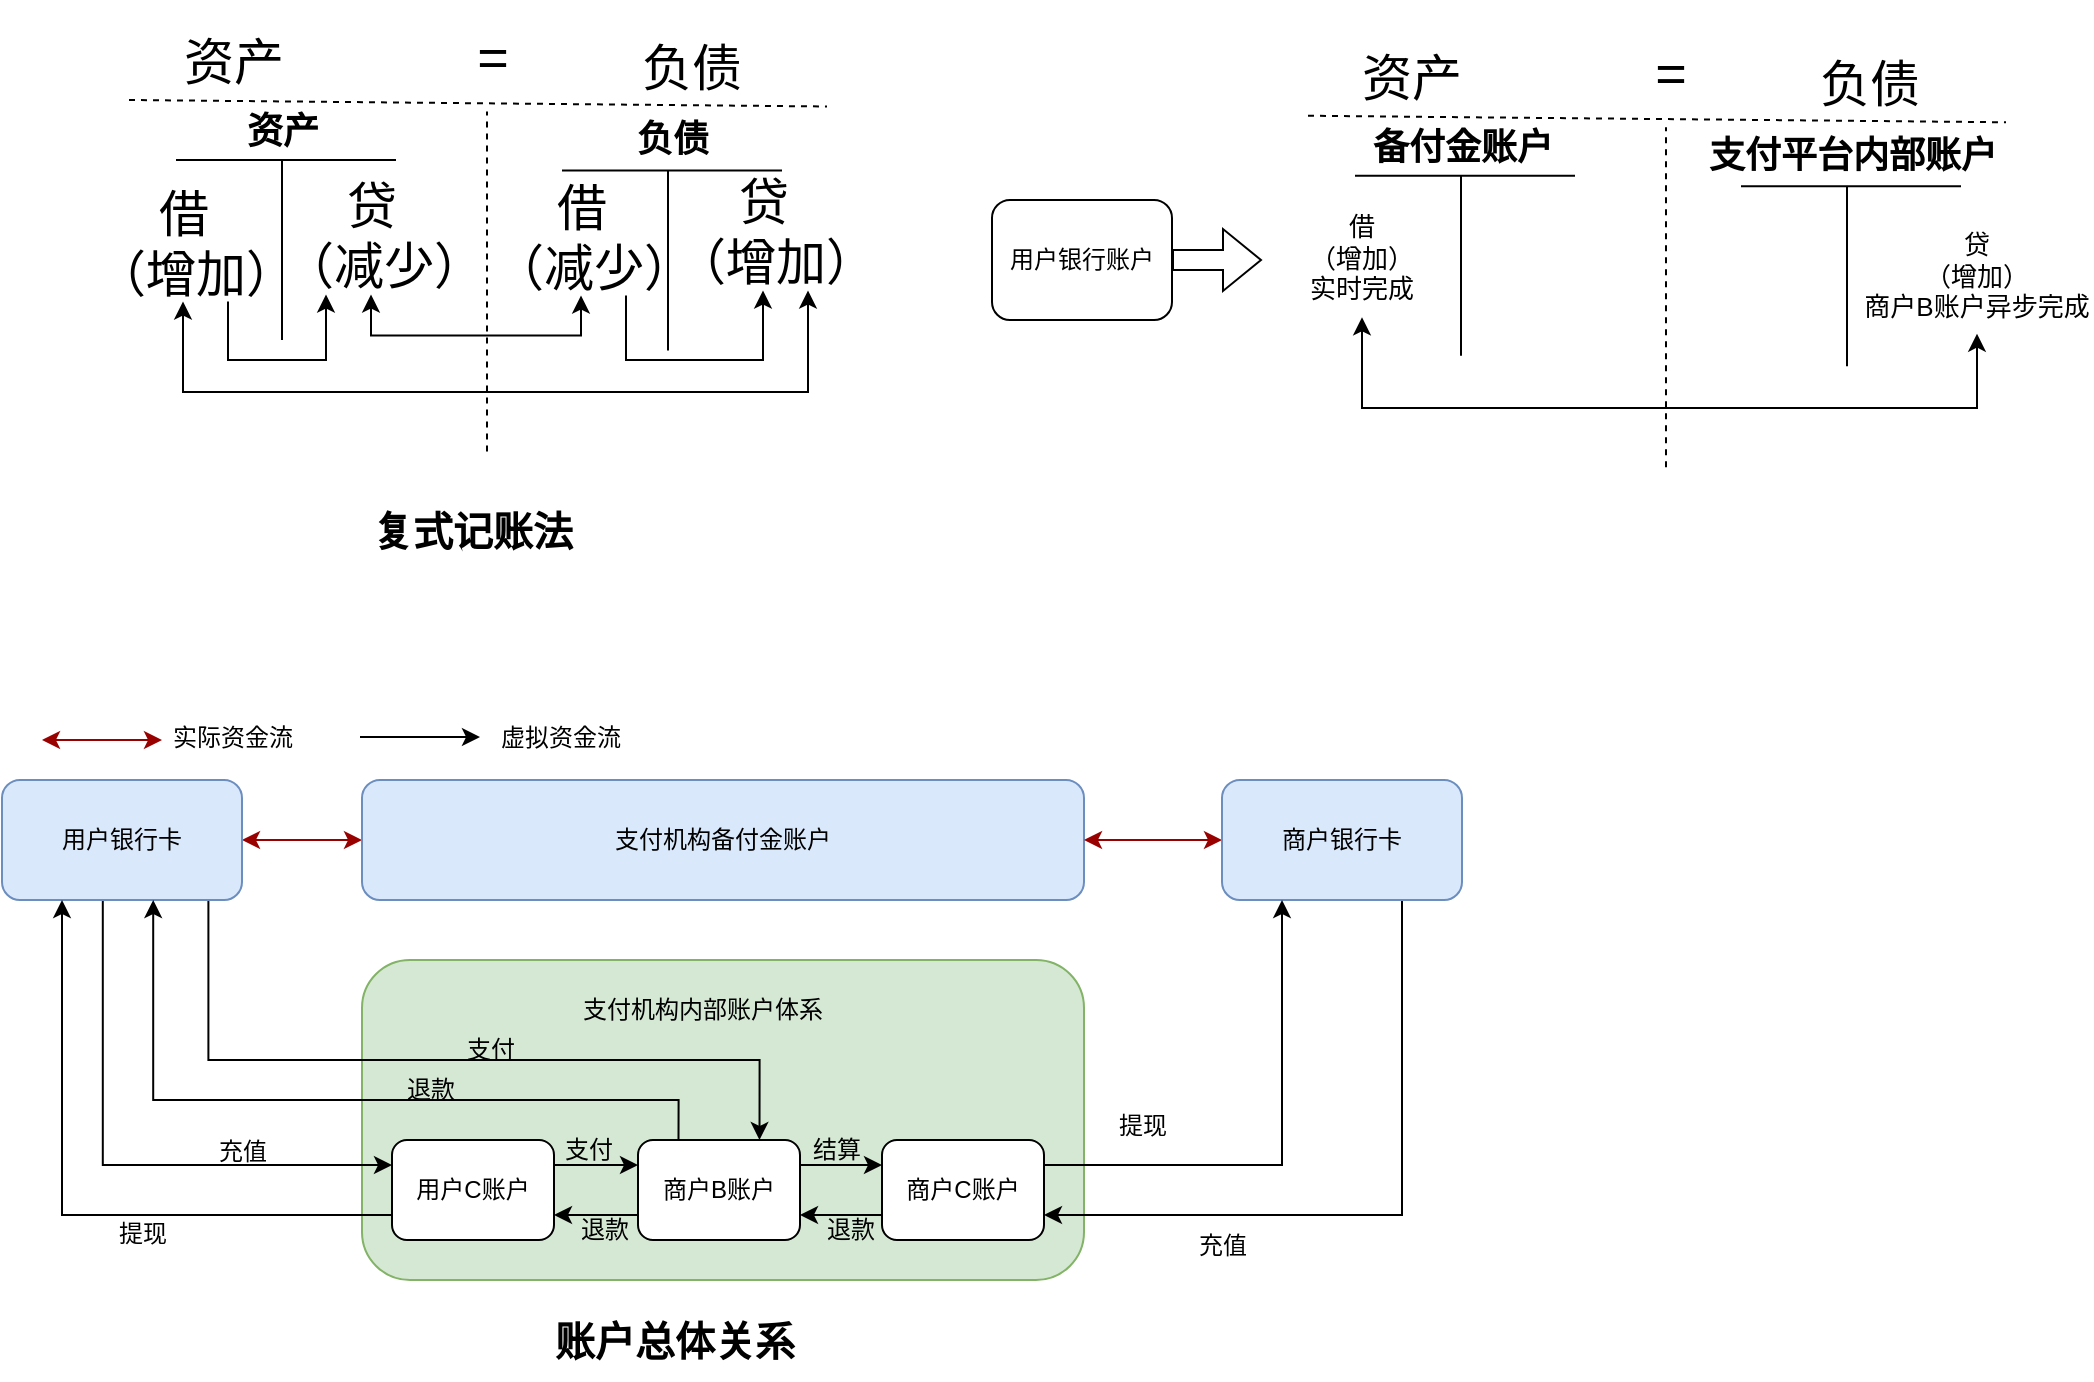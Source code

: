 <mxfile version="24.7.7">
  <diagram name="第 1 页" id="7SsCVHw0W15NpyXnOUrb">
    <mxGraphModel dx="-2128" dy="732" grid="1" gridSize="10" guides="1" tooltips="1" connect="1" arrows="1" fold="1" page="1" pageScale="1" pageWidth="827" pageHeight="1169" math="0" shadow="0">
      <root>
        <mxCell id="0" />
        <mxCell id="1" parent="0" />
        <mxCell id="EodZ2tuuJ1Xo54SDkZiC-15" value="" style="rounded=1;whiteSpace=wrap;html=1;fillColor=#d5e8d4;strokeColor=#82b366;" vertex="1" parent="1">
          <mxGeometry x="3560" y="510" width="361" height="160" as="geometry" />
        </mxCell>
        <mxCell id="EodZ2tuuJ1Xo54SDkZiC-1" value="资产" style="rounded=0;whiteSpace=wrap;html=1;fillColor=none;strokeColor=none;fontSize=25;" vertex="1" parent="1">
          <mxGeometry x="3435.5" y="30" width="120" height="60" as="geometry" />
        </mxCell>
        <mxCell id="EodZ2tuuJ1Xo54SDkZiC-2" value="负债" style="rounded=0;whiteSpace=wrap;html=1;fillColor=none;strokeColor=none;fontSize=25;" vertex="1" parent="1">
          <mxGeometry x="3664.5" y="33.25" width="120" height="60" as="geometry" />
        </mxCell>
        <mxCell id="EodZ2tuuJ1Xo54SDkZiC-3" value="" style="endArrow=none;html=1;rounded=0;exitX=0;exitY=1;exitDx=0;exitDy=0;entryX=1;entryY=1;entryDx=0;entryDy=0;dashed=1;" edge="1" parent="1">
          <mxGeometry width="50" height="50" relative="1" as="geometry">
            <mxPoint x="3443.5" y="80" as="sourcePoint" />
            <mxPoint x="3792.5" y="83.25" as="targetPoint" />
          </mxGeometry>
        </mxCell>
        <mxCell id="EodZ2tuuJ1Xo54SDkZiC-4" value="=" style="text;html=1;align=center;verticalAlign=middle;resizable=0;points=[];autosize=1;strokeColor=none;fillColor=none;fontSize=27;" vertex="1" parent="1">
          <mxGeometry x="3604.5" y="33.75" width="40" height="50" as="geometry" />
        </mxCell>
        <mxCell id="EodZ2tuuJ1Xo54SDkZiC-5" style="edgeStyle=orthogonalEdgeStyle;rounded=0;orthogonalLoop=1;jettySize=auto;html=1;exitX=0.5;exitY=1;exitDx=0;exitDy=0;entryX=0.75;entryY=1;entryDx=0;entryDy=0;endArrow=classic;endFill=1;startArrow=classic;startFill=1;" edge="1" parent="1" source="EodZ2tuuJ1Xo54SDkZiC-6" target="EodZ2tuuJ1Xo54SDkZiC-11">
          <mxGeometry relative="1" as="geometry">
            <Array as="points">
              <mxPoint x="3471" y="226" />
              <mxPoint x="3783" y="226" />
            </Array>
          </mxGeometry>
        </mxCell>
        <mxCell id="EodZ2tuuJ1Xo54SDkZiC-57" style="edgeStyle=orthogonalEdgeStyle;rounded=0;orthogonalLoop=1;jettySize=auto;html=1;exitX=0.75;exitY=1;exitDx=0;exitDy=0;entryX=0.25;entryY=1;entryDx=0;entryDy=0;" edge="1" parent="1" source="EodZ2tuuJ1Xo54SDkZiC-6" target="EodZ2tuuJ1Xo54SDkZiC-7">
          <mxGeometry relative="1" as="geometry">
            <Array as="points">
              <mxPoint x="3493" y="210" />
              <mxPoint x="3542" y="210" />
            </Array>
          </mxGeometry>
        </mxCell>
        <mxCell id="EodZ2tuuJ1Xo54SDkZiC-6" value="借&lt;div&gt;（增加）&lt;/div&gt;" style="rounded=0;whiteSpace=wrap;html=1;fillColor=none;strokeColor=none;fontSize=25;" vertex="1" parent="1">
          <mxGeometry x="3425.5" y="120.75" width="90" height="60" as="geometry" />
        </mxCell>
        <mxCell id="EodZ2tuuJ1Xo54SDkZiC-7" value="贷&lt;div&gt;（减少）&lt;/div&gt;" style="rounded=0;whiteSpace=wrap;html=1;fillColor=none;strokeColor=none;fontSize=25;" vertex="1" parent="1">
          <mxGeometry x="3519.5" y="117.25" width="90" height="60" as="geometry" />
        </mxCell>
        <mxCell id="EodZ2tuuJ1Xo54SDkZiC-8" value="" style="endArrow=none;html=1;rounded=0;dashed=1;" edge="1" parent="1">
          <mxGeometry width="50" height="50" relative="1" as="geometry">
            <mxPoint x="3622.5" y="255.75" as="sourcePoint" />
            <mxPoint x="3622.5" y="85.75" as="targetPoint" />
          </mxGeometry>
        </mxCell>
        <mxCell id="EodZ2tuuJ1Xo54SDkZiC-9" style="edgeStyle=orthogonalEdgeStyle;rounded=0;orthogonalLoop=1;jettySize=auto;html=1;exitX=0.5;exitY=1;exitDx=0;exitDy=0;entryX=0.5;entryY=1;entryDx=0;entryDy=0;startArrow=classic;startFill=1;" edge="1" parent="1" source="EodZ2tuuJ1Xo54SDkZiC-10" target="EodZ2tuuJ1Xo54SDkZiC-7">
          <mxGeometry relative="1" as="geometry" />
        </mxCell>
        <mxCell id="EodZ2tuuJ1Xo54SDkZiC-58" style="edgeStyle=orthogonalEdgeStyle;rounded=0;orthogonalLoop=1;jettySize=auto;html=1;exitX=0.75;exitY=1;exitDx=0;exitDy=0;entryX=0.5;entryY=1;entryDx=0;entryDy=0;" edge="1" parent="1" source="EodZ2tuuJ1Xo54SDkZiC-10" target="EodZ2tuuJ1Xo54SDkZiC-11">
          <mxGeometry relative="1" as="geometry">
            <Array as="points">
              <mxPoint x="3692" y="210" />
              <mxPoint x="3761" y="210" />
            </Array>
          </mxGeometry>
        </mxCell>
        <mxCell id="EodZ2tuuJ1Xo54SDkZiC-10" value="借&lt;div&gt;（减少）&lt;/div&gt;" style="rounded=0;whiteSpace=wrap;html=1;fillColor=none;strokeColor=none;fontSize=25;" vertex="1" parent="1">
          <mxGeometry x="3624.5" y="117.75" width="90" height="60" as="geometry" />
        </mxCell>
        <mxCell id="EodZ2tuuJ1Xo54SDkZiC-11" value="贷&lt;div&gt;（增加）&lt;/div&gt;" style="rounded=0;whiteSpace=wrap;html=1;fillColor=none;strokeColor=none;fontSize=25;" vertex="1" parent="1">
          <mxGeometry x="3715.5" y="115.25" width="90" height="60" as="geometry" />
        </mxCell>
        <mxCell id="EodZ2tuuJ1Xo54SDkZiC-34" style="edgeStyle=orthogonalEdgeStyle;rounded=0;orthogonalLoop=1;jettySize=auto;html=1;exitX=0.42;exitY=1;exitDx=0;exitDy=0;entryX=0;entryY=0.25;entryDx=0;entryDy=0;exitPerimeter=0;" edge="1" parent="1" source="EodZ2tuuJ1Xo54SDkZiC-12" target="EodZ2tuuJ1Xo54SDkZiC-16">
          <mxGeometry relative="1" as="geometry" />
        </mxCell>
        <mxCell id="EodZ2tuuJ1Xo54SDkZiC-36" style="edgeStyle=orthogonalEdgeStyle;rounded=0;orthogonalLoop=1;jettySize=auto;html=1;exitX=1;exitY=0.5;exitDx=0;exitDy=0;entryX=0;entryY=0.5;entryDx=0;entryDy=0;startArrow=classic;startFill=1;strokeColor=#990000;" edge="1" parent="1" source="EodZ2tuuJ1Xo54SDkZiC-12" target="EodZ2tuuJ1Xo54SDkZiC-13">
          <mxGeometry relative="1" as="geometry" />
        </mxCell>
        <mxCell id="EodZ2tuuJ1Xo54SDkZiC-40" style="edgeStyle=orthogonalEdgeStyle;rounded=0;orthogonalLoop=1;jettySize=auto;html=1;exitX=0.86;exitY=1;exitDx=0;exitDy=0;exitPerimeter=0;entryX=0.75;entryY=0;entryDx=0;entryDy=0;" edge="1" parent="1" source="EodZ2tuuJ1Xo54SDkZiC-12" target="EodZ2tuuJ1Xo54SDkZiC-17">
          <mxGeometry relative="1" as="geometry">
            <Array as="points">
              <mxPoint x="3483" y="560" />
              <mxPoint x="3759" y="560" />
            </Array>
          </mxGeometry>
        </mxCell>
        <mxCell id="EodZ2tuuJ1Xo54SDkZiC-12" value="用户银行卡" style="rounded=1;whiteSpace=wrap;html=1;points=[[0,0,0,0,0],[0,0.25,0,0,0],[0,0.5,0,0,0],[0,0.75,0,0,0],[0,1,0,0,0],[0.15,1,0,0,0],[0.25,0,0,0,0],[0.25,1,0,0,0],[0.33,1,0,0,0],[0.42,1,0,0,0],[0.5,0,0,0,0],[0.53,1,0,0,0],[0.63,1,0,0,0],[0.75,0,0,0,0],[0.75,1,0,0,0],[0.86,1,0,0,0],[1,0,0,0,0],[1,0.25,0,0,0],[1,0.5,0,0,0],[1,0.75,0,0,0],[1,1,0,0,0]];fillColor=#dae8fc;strokeColor=#6c8ebf;" vertex="1" parent="1">
          <mxGeometry x="3380" y="420" width="120" height="60" as="geometry" />
        </mxCell>
        <mxCell id="EodZ2tuuJ1Xo54SDkZiC-13" value="支付机构备付金账户" style="rounded=1;whiteSpace=wrap;html=1;fillColor=#dae8fc;strokeColor=#6c8ebf;" vertex="1" parent="1">
          <mxGeometry x="3560" y="420" width="361" height="60" as="geometry" />
        </mxCell>
        <mxCell id="EodZ2tuuJ1Xo54SDkZiC-21" style="edgeStyle=orthogonalEdgeStyle;rounded=0;orthogonalLoop=1;jettySize=auto;html=1;exitX=0.75;exitY=1;exitDx=0;exitDy=0;entryX=1;entryY=0.75;entryDx=0;entryDy=0;" edge="1" parent="1" source="EodZ2tuuJ1Xo54SDkZiC-14" target="EodZ2tuuJ1Xo54SDkZiC-18">
          <mxGeometry relative="1" as="geometry" />
        </mxCell>
        <mxCell id="EodZ2tuuJ1Xo54SDkZiC-37" style="edgeStyle=orthogonalEdgeStyle;rounded=0;orthogonalLoop=1;jettySize=auto;html=1;exitX=0;exitY=0.5;exitDx=0;exitDy=0;entryX=1;entryY=0.5;entryDx=0;entryDy=0;startArrow=classic;startFill=1;strokeColor=#990000;" edge="1" parent="1" source="EodZ2tuuJ1Xo54SDkZiC-14" target="EodZ2tuuJ1Xo54SDkZiC-13">
          <mxGeometry relative="1" as="geometry" />
        </mxCell>
        <mxCell id="EodZ2tuuJ1Xo54SDkZiC-14" value="商户银行卡" style="rounded=1;whiteSpace=wrap;html=1;fillColor=#dae8fc;strokeColor=#6c8ebf;" vertex="1" parent="1">
          <mxGeometry x="3990" y="420" width="120" height="60" as="geometry" />
        </mxCell>
        <mxCell id="EodZ2tuuJ1Xo54SDkZiC-28" style="edgeStyle=orthogonalEdgeStyle;rounded=0;orthogonalLoop=1;jettySize=auto;html=1;exitX=1;exitY=0.25;exitDx=0;exitDy=0;entryX=0;entryY=0.25;entryDx=0;entryDy=0;" edge="1" parent="1" source="EodZ2tuuJ1Xo54SDkZiC-16" target="EodZ2tuuJ1Xo54SDkZiC-17">
          <mxGeometry relative="1" as="geometry" />
        </mxCell>
        <mxCell id="EodZ2tuuJ1Xo54SDkZiC-35" style="edgeStyle=orthogonalEdgeStyle;rounded=0;orthogonalLoop=1;jettySize=auto;html=1;exitX=0;exitY=0.75;exitDx=0;exitDy=0;entryX=0.25;entryY=1;entryDx=0;entryDy=0;" edge="1" parent="1" source="EodZ2tuuJ1Xo54SDkZiC-16" target="EodZ2tuuJ1Xo54SDkZiC-12">
          <mxGeometry relative="1" as="geometry" />
        </mxCell>
        <mxCell id="EodZ2tuuJ1Xo54SDkZiC-16" value="用户C账户" style="rounded=1;whiteSpace=wrap;html=1;" vertex="1" parent="1">
          <mxGeometry x="3575" y="600" width="81" height="50" as="geometry" />
        </mxCell>
        <mxCell id="EodZ2tuuJ1Xo54SDkZiC-24" style="edgeStyle=orthogonalEdgeStyle;rounded=0;orthogonalLoop=1;jettySize=auto;html=1;exitX=1;exitY=0.25;exitDx=0;exitDy=0;entryX=0;entryY=0.25;entryDx=0;entryDy=0;" edge="1" parent="1" source="EodZ2tuuJ1Xo54SDkZiC-17" target="EodZ2tuuJ1Xo54SDkZiC-18">
          <mxGeometry relative="1" as="geometry" />
        </mxCell>
        <mxCell id="EodZ2tuuJ1Xo54SDkZiC-29" style="edgeStyle=orthogonalEdgeStyle;rounded=0;orthogonalLoop=1;jettySize=auto;html=1;exitX=0;exitY=0.75;exitDx=0;exitDy=0;entryX=1;entryY=0.75;entryDx=0;entryDy=0;" edge="1" parent="1" source="EodZ2tuuJ1Xo54SDkZiC-17" target="EodZ2tuuJ1Xo54SDkZiC-16">
          <mxGeometry relative="1" as="geometry" />
        </mxCell>
        <mxCell id="EodZ2tuuJ1Xo54SDkZiC-17" value="商户B账户" style="rounded=1;whiteSpace=wrap;html=1;" vertex="1" parent="1">
          <mxGeometry x="3698" y="600" width="81" height="50" as="geometry" />
        </mxCell>
        <mxCell id="EodZ2tuuJ1Xo54SDkZiC-20" style="edgeStyle=orthogonalEdgeStyle;rounded=0;orthogonalLoop=1;jettySize=auto;html=1;exitX=1;exitY=0.25;exitDx=0;exitDy=0;entryX=0.25;entryY=1;entryDx=0;entryDy=0;" edge="1" parent="1" source="EodZ2tuuJ1Xo54SDkZiC-18" target="EodZ2tuuJ1Xo54SDkZiC-14">
          <mxGeometry relative="1" as="geometry" />
        </mxCell>
        <mxCell id="EodZ2tuuJ1Xo54SDkZiC-25" style="edgeStyle=orthogonalEdgeStyle;rounded=0;orthogonalLoop=1;jettySize=auto;html=1;exitX=0;exitY=0.75;exitDx=0;exitDy=0;entryX=1;entryY=0.75;entryDx=0;entryDy=0;" edge="1" parent="1" source="EodZ2tuuJ1Xo54SDkZiC-18" target="EodZ2tuuJ1Xo54SDkZiC-17">
          <mxGeometry relative="1" as="geometry" />
        </mxCell>
        <mxCell id="EodZ2tuuJ1Xo54SDkZiC-18" value="商户C账户" style="rounded=1;whiteSpace=wrap;html=1;" vertex="1" parent="1">
          <mxGeometry x="3820" y="600" width="81" height="50" as="geometry" />
        </mxCell>
        <mxCell id="EodZ2tuuJ1Xo54SDkZiC-19" value="支付机构内部账户体系" style="text;html=1;align=center;verticalAlign=middle;resizable=0;points=[];autosize=1;strokeColor=none;fillColor=none;" vertex="1" parent="1">
          <mxGeometry x="3660" y="520" width="140" height="30" as="geometry" />
        </mxCell>
        <mxCell id="EodZ2tuuJ1Xo54SDkZiC-22" value="提现" style="text;html=1;align=center;verticalAlign=middle;resizable=0;points=[];autosize=1;strokeColor=none;fillColor=none;" vertex="1" parent="1">
          <mxGeometry x="3925" y="578" width="50" height="30" as="geometry" />
        </mxCell>
        <mxCell id="EodZ2tuuJ1Xo54SDkZiC-23" value="充值" style="text;html=1;align=center;verticalAlign=middle;resizable=0;points=[];autosize=1;strokeColor=none;fillColor=none;" vertex="1" parent="1">
          <mxGeometry x="3965" y="638" width="50" height="30" as="geometry" />
        </mxCell>
        <mxCell id="EodZ2tuuJ1Xo54SDkZiC-26" value="结算" style="text;html=1;align=center;verticalAlign=middle;resizable=0;points=[];autosize=1;strokeColor=none;fillColor=none;" vertex="1" parent="1">
          <mxGeometry x="3772" y="590" width="50" height="30" as="geometry" />
        </mxCell>
        <mxCell id="EodZ2tuuJ1Xo54SDkZiC-27" value="退款" style="text;html=1;align=center;verticalAlign=middle;resizable=0;points=[];autosize=1;strokeColor=none;fillColor=none;" vertex="1" parent="1">
          <mxGeometry x="3779" y="630" width="50" height="30" as="geometry" />
        </mxCell>
        <mxCell id="EodZ2tuuJ1Xo54SDkZiC-31" value="支付" style="text;html=1;align=center;verticalAlign=middle;resizable=0;points=[];autosize=1;strokeColor=none;fillColor=none;" vertex="1" parent="1">
          <mxGeometry x="3648" y="590" width="50" height="30" as="geometry" />
        </mxCell>
        <mxCell id="EodZ2tuuJ1Xo54SDkZiC-33" value="退款" style="text;html=1;align=center;verticalAlign=middle;resizable=0;points=[];autosize=1;strokeColor=none;fillColor=none;" vertex="1" parent="1">
          <mxGeometry x="3656" y="630" width="50" height="30" as="geometry" />
        </mxCell>
        <mxCell id="EodZ2tuuJ1Xo54SDkZiC-38" value="充值" style="text;html=1;align=center;verticalAlign=middle;resizable=0;points=[];autosize=1;strokeColor=none;fillColor=none;" vertex="1" parent="1">
          <mxGeometry x="3475" y="591" width="50" height="30" as="geometry" />
        </mxCell>
        <mxCell id="EodZ2tuuJ1Xo54SDkZiC-39" value="提现" style="text;html=1;align=center;verticalAlign=middle;resizable=0;points=[];autosize=1;strokeColor=none;fillColor=none;" vertex="1" parent="1">
          <mxGeometry x="3425" y="632" width="50" height="30" as="geometry" />
        </mxCell>
        <mxCell id="EodZ2tuuJ1Xo54SDkZiC-42" style="edgeStyle=orthogonalEdgeStyle;rounded=0;orthogonalLoop=1;jettySize=auto;html=1;exitX=0.25;exitY=0;exitDx=0;exitDy=0;entryX=0.63;entryY=1;entryDx=0;entryDy=0;entryPerimeter=0;" edge="1" parent="1" source="EodZ2tuuJ1Xo54SDkZiC-17" target="EodZ2tuuJ1Xo54SDkZiC-12">
          <mxGeometry relative="1" as="geometry">
            <Array as="points">
              <mxPoint x="3718" y="580" />
              <mxPoint x="3456" y="580" />
            </Array>
          </mxGeometry>
        </mxCell>
        <mxCell id="EodZ2tuuJ1Xo54SDkZiC-43" value="支付" style="text;html=1;align=center;verticalAlign=middle;resizable=0;points=[];autosize=1;strokeColor=none;fillColor=none;" vertex="1" parent="1">
          <mxGeometry x="3599" y="540" width="50" height="30" as="geometry" />
        </mxCell>
        <mxCell id="EodZ2tuuJ1Xo54SDkZiC-44" value="退款" style="text;html=1;align=center;verticalAlign=middle;resizable=0;points=[];autosize=1;strokeColor=none;fillColor=none;" vertex="1" parent="1">
          <mxGeometry x="3569" y="560" width="50" height="30" as="geometry" />
        </mxCell>
        <mxCell id="EodZ2tuuJ1Xo54SDkZiC-48" style="edgeStyle=orthogonalEdgeStyle;rounded=0;orthogonalLoop=1;jettySize=auto;html=1;exitX=1;exitY=0.5;exitDx=0;exitDy=0;entryX=0;entryY=0.5;entryDx=0;entryDy=0;startArrow=classic;startFill=1;strokeColor=#990000;" edge="1" parent="1">
          <mxGeometry relative="1" as="geometry">
            <mxPoint x="3400" y="400" as="sourcePoint" />
            <mxPoint x="3460" y="400" as="targetPoint" />
          </mxGeometry>
        </mxCell>
        <mxCell id="EodZ2tuuJ1Xo54SDkZiC-49" value="实际资金流" style="text;html=1;align=center;verticalAlign=middle;resizable=0;points=[];autosize=1;strokeColor=none;fillColor=none;" vertex="1" parent="1">
          <mxGeometry x="3455" y="384" width="80" height="30" as="geometry" />
        </mxCell>
        <mxCell id="EodZ2tuuJ1Xo54SDkZiC-51" style="edgeStyle=orthogonalEdgeStyle;rounded=0;orthogonalLoop=1;jettySize=auto;html=1;exitX=1;exitY=0.25;exitDx=0;exitDy=0;exitPerimeter=0;entryX=0;entryY=0.25;entryDx=0;entryDy=0;" edge="1" parent="1">
          <mxGeometry relative="1" as="geometry">
            <mxPoint x="3559" y="398.5" as="sourcePoint" />
            <mxPoint x="3619" y="398.5" as="targetPoint" />
          </mxGeometry>
        </mxCell>
        <mxCell id="EodZ2tuuJ1Xo54SDkZiC-52" value="虚拟资金流" style="text;html=1;align=center;verticalAlign=middle;resizable=0;points=[];autosize=1;strokeColor=none;fillColor=none;" vertex="1" parent="1">
          <mxGeometry x="3619" y="384" width="80" height="30" as="geometry" />
        </mxCell>
        <mxCell id="EodZ2tuuJ1Xo54SDkZiC-53" value="复式记账法" style="text;html=1;align=center;verticalAlign=middle;resizable=0;points=[];autosize=1;strokeColor=none;fillColor=none;fontSize=20;fontStyle=1" vertex="1" parent="1">
          <mxGeometry x="3555" y="275" width="120" height="40" as="geometry" />
        </mxCell>
        <mxCell id="EodZ2tuuJ1Xo54SDkZiC-54" value="账户总体关系" style="text;html=1;align=center;verticalAlign=middle;resizable=0;points=[];autosize=1;strokeColor=none;fillColor=none;fontSize=20;fontStyle=1" vertex="1" parent="1">
          <mxGeometry x="3646" y="680" width="140" height="40" as="geometry" />
        </mxCell>
        <mxCell id="EodZ2tuuJ1Xo54SDkZiC-55" value="" style="endArrow=none;html=1;rounded=0;" edge="1" parent="1">
          <mxGeometry width="50" height="50" relative="1" as="geometry">
            <mxPoint x="3467" y="110" as="sourcePoint" />
            <mxPoint x="3577" y="110" as="targetPoint" />
          </mxGeometry>
        </mxCell>
        <mxCell id="EodZ2tuuJ1Xo54SDkZiC-56" value="" style="endArrow=none;html=1;rounded=0;" edge="1" parent="1">
          <mxGeometry width="50" height="50" relative="1" as="geometry">
            <mxPoint x="3520" y="200" as="sourcePoint" />
            <mxPoint x="3520" y="110" as="targetPoint" />
          </mxGeometry>
        </mxCell>
        <mxCell id="EodZ2tuuJ1Xo54SDkZiC-59" value="" style="endArrow=none;html=1;rounded=0;" edge="1" parent="1">
          <mxGeometry width="50" height="50" relative="1" as="geometry">
            <mxPoint x="3660" y="115.25" as="sourcePoint" />
            <mxPoint x="3770" y="115.25" as="targetPoint" />
          </mxGeometry>
        </mxCell>
        <mxCell id="EodZ2tuuJ1Xo54SDkZiC-60" value="" style="endArrow=none;html=1;rounded=0;" edge="1" parent="1">
          <mxGeometry width="50" height="50" relative="1" as="geometry">
            <mxPoint x="3713" y="205.25" as="sourcePoint" />
            <mxPoint x="3713" y="115.25" as="targetPoint" />
          </mxGeometry>
        </mxCell>
        <mxCell id="EodZ2tuuJ1Xo54SDkZiC-61" value="资产" style="text;html=1;align=center;verticalAlign=middle;resizable=0;points=[];autosize=1;strokeColor=none;fillColor=none;fontSize=18;fontStyle=1" vertex="1" parent="1">
          <mxGeometry x="3490" y="75.75" width="60" height="40" as="geometry" />
        </mxCell>
        <mxCell id="EodZ2tuuJ1Xo54SDkZiC-62" value="负债" style="text;html=1;align=center;verticalAlign=middle;resizable=0;points=[];autosize=1;strokeColor=none;fillColor=none;fontSize=18;fontStyle=1" vertex="1" parent="1">
          <mxGeometry x="3685" y="80.25" width="60" height="40" as="geometry" />
        </mxCell>
        <mxCell id="EodZ2tuuJ1Xo54SDkZiC-63" value="资产" style="rounded=0;whiteSpace=wrap;html=1;fillColor=none;strokeColor=none;fontSize=25;" vertex="1" parent="1">
          <mxGeometry x="4025" y="37.88" width="120" height="60" as="geometry" />
        </mxCell>
        <mxCell id="EodZ2tuuJ1Xo54SDkZiC-64" value="负债" style="rounded=0;whiteSpace=wrap;html=1;fillColor=none;strokeColor=none;fontSize=25;" vertex="1" parent="1">
          <mxGeometry x="4254" y="41.13" width="120" height="60" as="geometry" />
        </mxCell>
        <mxCell id="EodZ2tuuJ1Xo54SDkZiC-65" value="" style="endArrow=none;html=1;rounded=0;exitX=0;exitY=1;exitDx=0;exitDy=0;entryX=1;entryY=1;entryDx=0;entryDy=0;dashed=1;" edge="1" parent="1">
          <mxGeometry width="50" height="50" relative="1" as="geometry">
            <mxPoint x="4033" y="87.88" as="sourcePoint" />
            <mxPoint x="4382" y="91.13" as="targetPoint" />
          </mxGeometry>
        </mxCell>
        <mxCell id="EodZ2tuuJ1Xo54SDkZiC-66" value="=" style="text;html=1;align=center;verticalAlign=middle;resizable=0;points=[];autosize=1;strokeColor=none;fillColor=none;fontSize=27;" vertex="1" parent="1">
          <mxGeometry x="4194" y="41.63" width="40" height="50" as="geometry" />
        </mxCell>
        <mxCell id="EodZ2tuuJ1Xo54SDkZiC-67" style="edgeStyle=orthogonalEdgeStyle;rounded=0;orthogonalLoop=1;jettySize=auto;html=1;exitX=0.5;exitY=1;exitDx=0;exitDy=0;entryX=0.5;entryY=1;entryDx=0;entryDy=0;endArrow=classic;endFill=1;startArrow=classic;startFill=1;" edge="1" parent="1" source="EodZ2tuuJ1Xo54SDkZiC-69" target="EodZ2tuuJ1Xo54SDkZiC-75">
          <mxGeometry relative="1" as="geometry">
            <Array as="points">
              <mxPoint x="4060" y="234" />
              <mxPoint x="4368" y="234" />
            </Array>
          </mxGeometry>
        </mxCell>
        <mxCell id="EodZ2tuuJ1Xo54SDkZiC-69" value="借&lt;div style=&quot;font-size: 13px;&quot;&gt;（增加）&lt;/div&gt;&lt;div style=&quot;font-size: 13px;&quot;&gt;实时完成&lt;/div&gt;" style="rounded=0;whiteSpace=wrap;html=1;fillColor=none;strokeColor=none;fontSize=13;" vertex="1" parent="1">
          <mxGeometry x="4015" y="128.63" width="90" height="60" as="geometry" />
        </mxCell>
        <mxCell id="EodZ2tuuJ1Xo54SDkZiC-71" value="" style="endArrow=none;html=1;rounded=0;dashed=1;" edge="1" parent="1">
          <mxGeometry width="50" height="50" relative="1" as="geometry">
            <mxPoint x="4212" y="263.63" as="sourcePoint" />
            <mxPoint x="4212" y="93.63" as="targetPoint" />
          </mxGeometry>
        </mxCell>
        <mxCell id="EodZ2tuuJ1Xo54SDkZiC-75" value="贷&lt;div style=&quot;font-size: 13px;&quot;&gt;（增加）&lt;/div&gt;&lt;div style=&quot;font-size: 13px;&quot;&gt;商户B账户异步完成&lt;/div&gt;" style="rounded=0;whiteSpace=wrap;html=1;fillColor=none;strokeColor=none;fontSize=13;" vertex="1" parent="1">
          <mxGeometry x="4310" y="140" width="115" height="56.87" as="geometry" />
        </mxCell>
        <mxCell id="EodZ2tuuJ1Xo54SDkZiC-76" value="" style="endArrow=none;html=1;rounded=0;" edge="1" parent="1">
          <mxGeometry width="50" height="50" relative="1" as="geometry">
            <mxPoint x="4056.5" y="117.88" as="sourcePoint" />
            <mxPoint x="4166.5" y="117.88" as="targetPoint" />
          </mxGeometry>
        </mxCell>
        <mxCell id="EodZ2tuuJ1Xo54SDkZiC-77" value="" style="endArrow=none;html=1;rounded=0;" edge="1" parent="1">
          <mxGeometry width="50" height="50" relative="1" as="geometry">
            <mxPoint x="4109.5" y="207.88" as="sourcePoint" />
            <mxPoint x="4109.5" y="117.88" as="targetPoint" />
          </mxGeometry>
        </mxCell>
        <mxCell id="EodZ2tuuJ1Xo54SDkZiC-78" value="" style="endArrow=none;html=1;rounded=0;" edge="1" parent="1">
          <mxGeometry width="50" height="50" relative="1" as="geometry">
            <mxPoint x="4249.5" y="123.13" as="sourcePoint" />
            <mxPoint x="4359.5" y="123.13" as="targetPoint" />
          </mxGeometry>
        </mxCell>
        <mxCell id="EodZ2tuuJ1Xo54SDkZiC-79" value="" style="endArrow=none;html=1;rounded=0;" edge="1" parent="1">
          <mxGeometry width="50" height="50" relative="1" as="geometry">
            <mxPoint x="4302.5" y="213.13" as="sourcePoint" />
            <mxPoint x="4302.5" y="123.13" as="targetPoint" />
          </mxGeometry>
        </mxCell>
        <mxCell id="EodZ2tuuJ1Xo54SDkZiC-80" value="备付金账户" style="text;html=1;align=center;verticalAlign=middle;resizable=0;points=[];autosize=1;strokeColor=none;fillColor=none;fontSize=18;fontStyle=1" vertex="1" parent="1">
          <mxGeometry x="4054.5" y="83.63" width="110" height="40" as="geometry" />
        </mxCell>
        <mxCell id="EodZ2tuuJ1Xo54SDkZiC-81" value="支付平台内部账户" style="text;html=1;align=center;verticalAlign=middle;resizable=0;points=[];autosize=1;strokeColor=none;fillColor=none;fontSize=18;fontStyle=1" vertex="1" parent="1">
          <mxGeometry x="4219.5" y="88.13" width="170" height="40" as="geometry" />
        </mxCell>
        <mxCell id="EodZ2tuuJ1Xo54SDkZiC-82" value="用户银行账户" style="rounded=1;whiteSpace=wrap;html=1;" vertex="1" parent="1">
          <mxGeometry x="3875" y="130" width="90" height="60" as="geometry" />
        </mxCell>
        <mxCell id="EodZ2tuuJ1Xo54SDkZiC-83" value="" style="shape=flexArrow;endArrow=classic;html=1;rounded=0;exitX=1;exitY=0.5;exitDx=0;exitDy=0;" edge="1" parent="1" source="EodZ2tuuJ1Xo54SDkZiC-82">
          <mxGeometry width="50" height="50" relative="1" as="geometry">
            <mxPoint x="3920" y="300" as="sourcePoint" />
            <mxPoint x="4010" y="160" as="targetPoint" />
          </mxGeometry>
        </mxCell>
      </root>
    </mxGraphModel>
  </diagram>
</mxfile>
